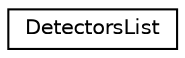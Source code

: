 digraph "Graphical Class Hierarchy"
{
 // LATEX_PDF_SIZE
  edge [fontname="Helvetica",fontsize="10",labelfontname="Helvetica",labelfontsize="10"];
  node [fontname="Helvetica",fontsize="10",shape=record];
  rankdir="LR";
  Node0 [label="DetectorsList",height=0.2,width=0.4,color="black", fillcolor="white", style="filled",URL="$class_detectors_list.html",tooltip=" "];
}
